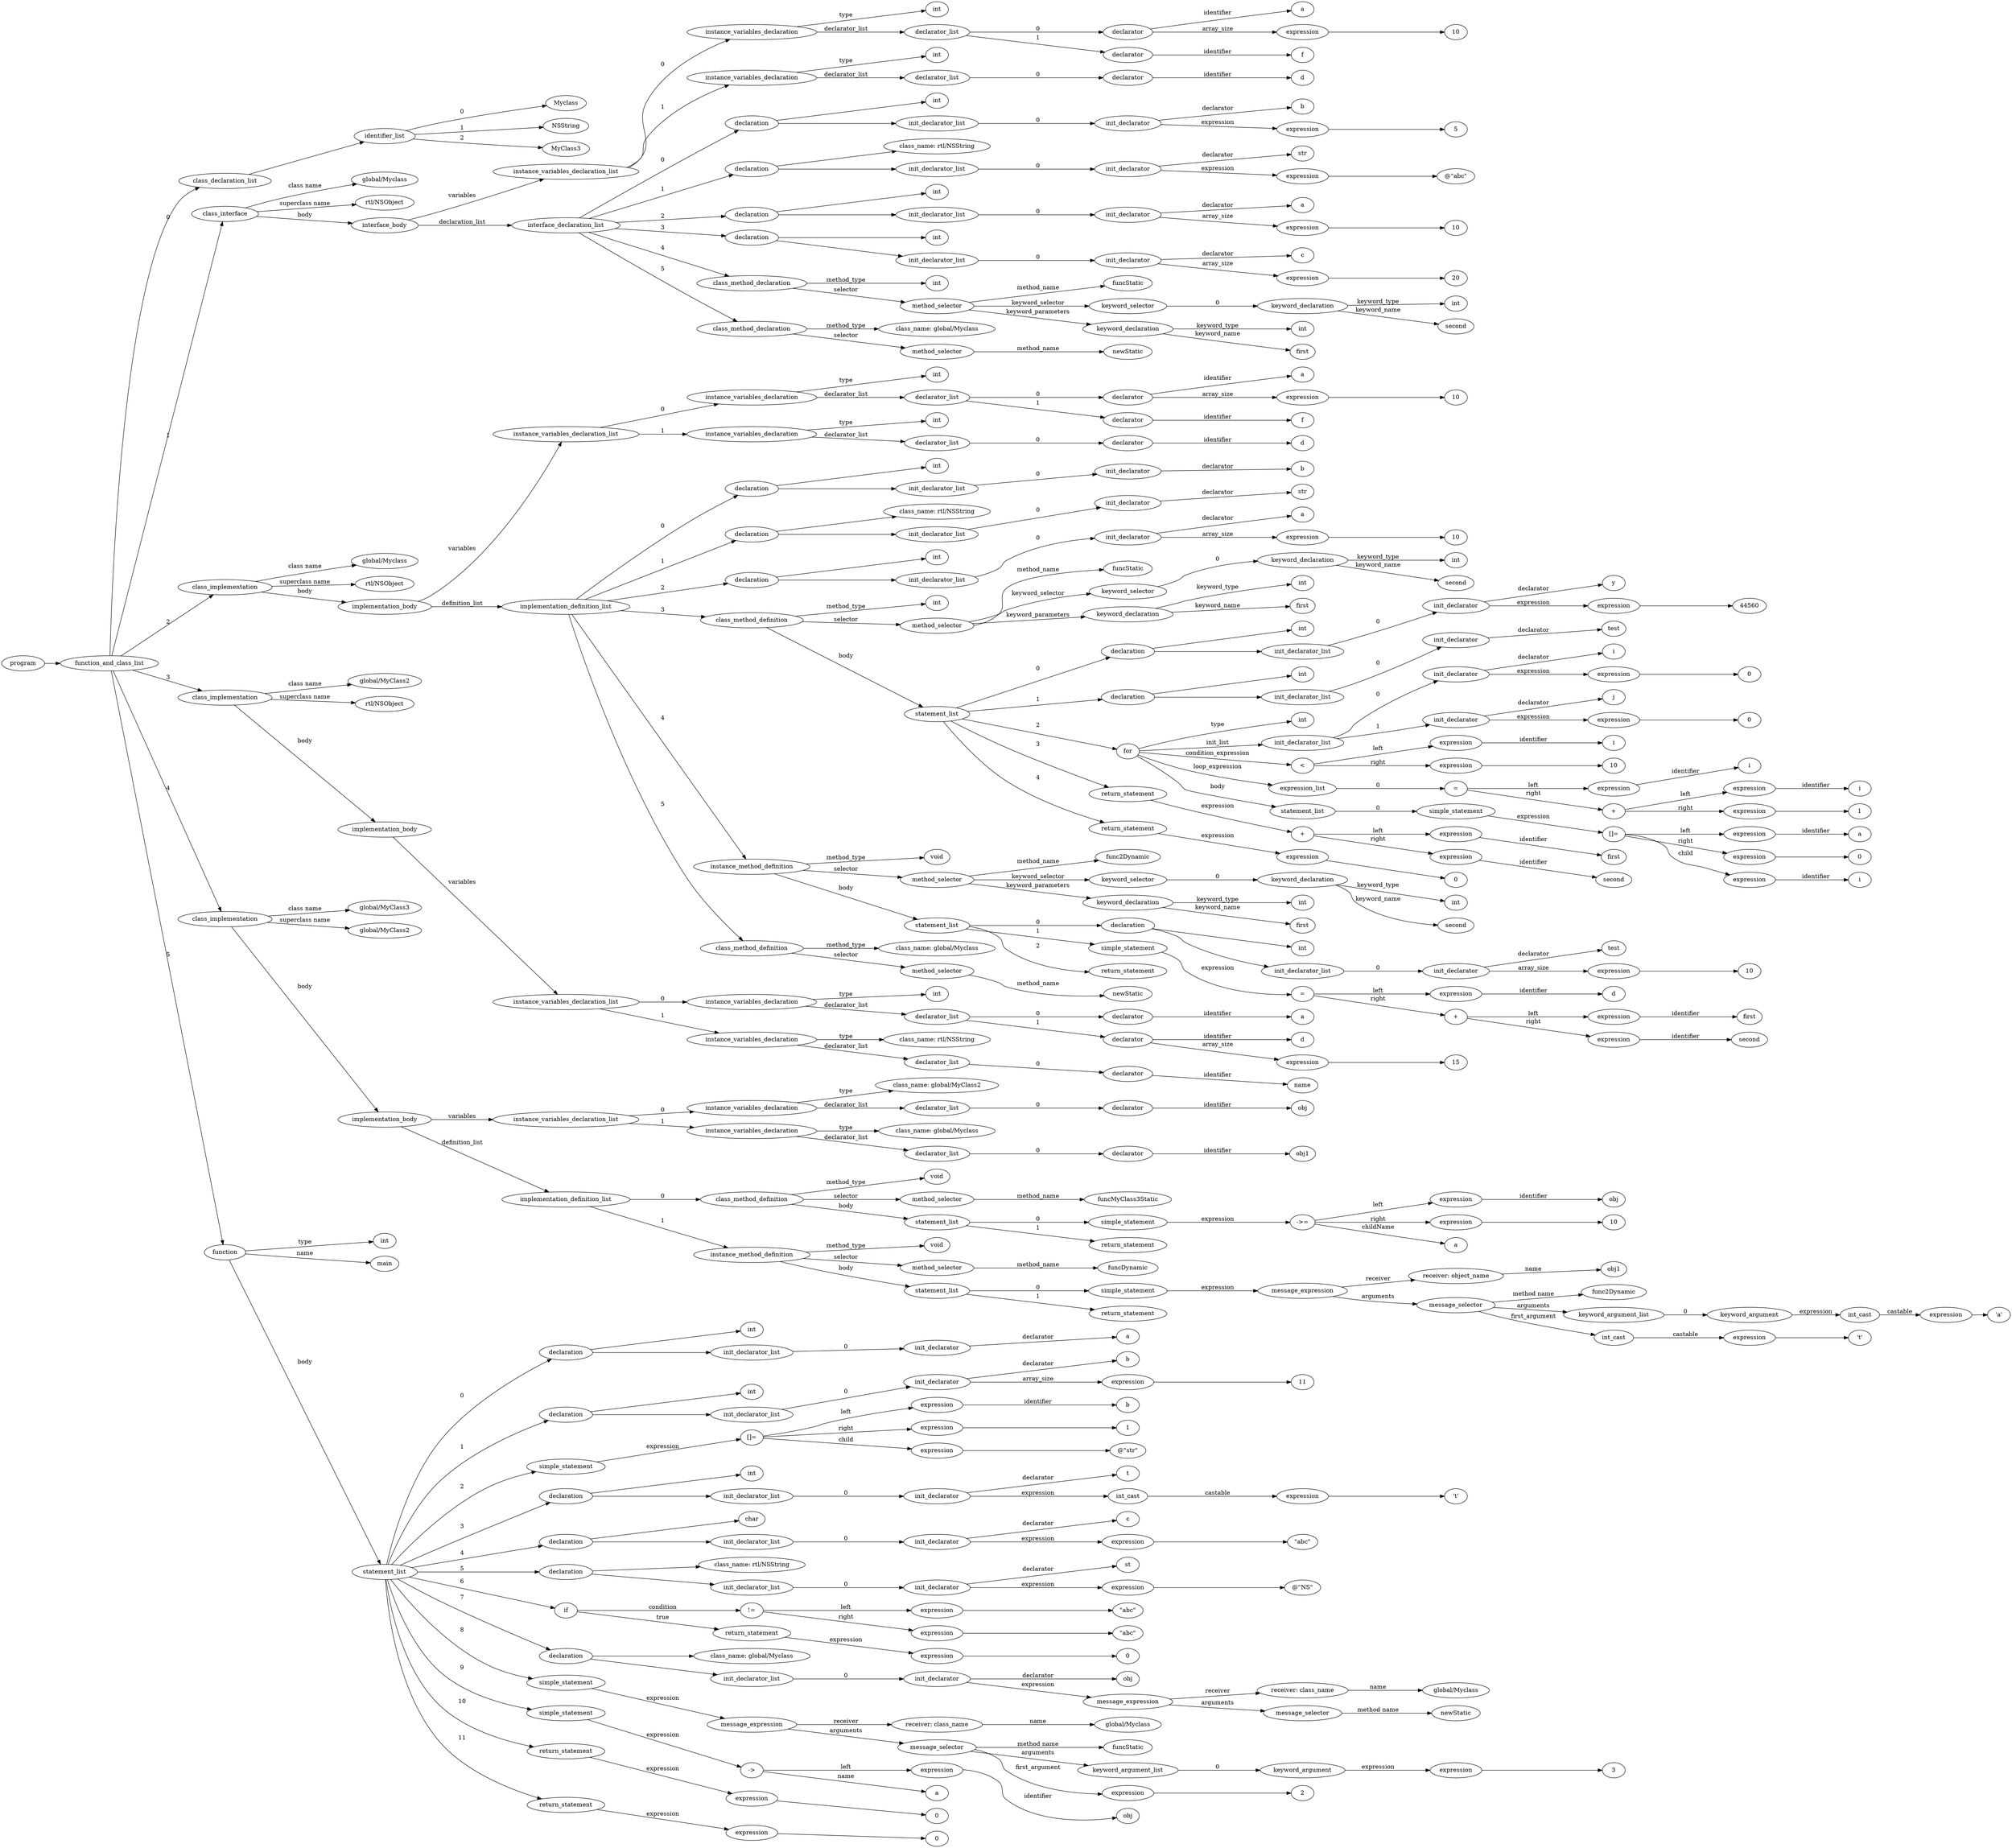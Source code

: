 digraph ObjectiveC { rankdir="LR";
278[label="program"];
278->2;
2[label="function_and_class_list"];
2->1[label="0"];
1[label="class_declaration_list"];
1->0;
0[label="identifier_list"];
0.0 [label="Myclass"];
0->0.0 [label="0"];
0.1 [label="NSString"];
0->0.1 [label="1"];
0.2 [label="MyClass3"];
0->0.2 [label="2"];
2->52[label="1"];
52[label="class_interface"];
52.1 [label="global/Myclass"];
52->52.1 [label="class name"];
52.2 [label="rtl/NSObject"];
52->52.2 [label="superclass name"];
52->51[label="body"];
51[label="interface_body"];
51->10[label="variables"];
10[label="instance_variables_declaration_list"];
10->9[label="0"];
9[label="instance_variables_declaration"];
9->3[label="type"];
3[label="int"];
9->7[label="declarator_list"];
7[label="declarator_list"];
7->6[label="0"];
6[label="declarator"];
6.1 [label="a"];
6->6.1[label="identifier"];
6->5[label="array_size"];
5[label="expression"];
5->4;
4[label="10"];
7->8[label="1"];
8[label="declarator"];
8.1 [label="f"];
8->8.1[label="identifier"];
10->14[label="1"];
14[label="instance_variables_declaration"];
14->11[label="type"];
11[label="int"];
14->13[label="declarator_list"];
13[label="declarator_list"];
13->12[label="0"];
12[label="declarator"];
12.1 [label="d"];
12->12.1[label="identifier"];
51->21[label="declaration_list"];
21[label="interface_declaration_list"];
21->20[label="0"];
20[label="declaration"];
20->15;
15[label="int"];
20->19;
19[label="init_declarator_list"];
19->18[label="0"];
18[label="init_declarator"];
18.1 [label="b"];
18->18.1[label="declarator"];
18->17[label="expression"];
17[label="expression"];
17->16;
16[label="5"];
21->27[label="1"];
27[label="declaration"];
27->26;
26[label="class_name: rtl/NSString"];
27->25;
25[label="init_declarator_list"];
25->24[label="0"];
24[label="init_declarator"];
24.1 [label="str"];
24->24.1[label="declarator"];
24->23[label="expression"];
23[label="expression"];
23->22;
22[label=<@"abc">];
21->33[label="2"];
33[label="declaration"];
33->28;
28[label="int"];
33->32;
32[label="init_declarator_list"];
32->31[label="0"];
31[label="init_declarator"];
31.1 [label="a"];
31->31.1[label="declarator"];
31->30[label="array_size"];
30[label="expression"];
30->29;
29[label="10"];
21->39[label="3"];
39[label="declaration"];
39->34;
34[label="int"];
39->38;
38[label="init_declarator_list"];
38->37[label="0"];
37[label="init_declarator"];
37.1 [label="c"];
37->37.1[label="declarator"];
37->36[label="array_size"];
36[label="expression"];
36->35;
35[label="20"];
21->47[label="4"];
47[label="class_method_declaration"];
47->40[label="method_type"];
40[label="int"];
47->46[label="selector"];
46[label="method_selector"];
46->46.1 [label="method_name"];
46.1 [label="funcStatic"];
46->45[label="keyword_selector"];
45[label="keyword_selector"];
45->44[label="0"];
44[label="keyword_declaration"];
44->43[label="keyword_type"];
43[label="int"];
44->44.2 [label="keyword_name"];
44.2 [label="second"];
46->42[label="keyword_parameters"];
42[label="keyword_declaration"];
42->41[label="keyword_type"];
41[label="int"];
42->42.2 [label="keyword_name"];
42.2 [label="first"];
21->50[label="5"];
50[label="class_method_declaration"];
50->48[label="method_type"];
48[label="class_name: global/Myclass"];
50->49[label="selector"];
49[label="method_selector"];
49->49.1 [label="method_name"];
49.1 [label="newStatic"];
2->156[label="2"];
156[label="class_implementation"];
156.1 [label="global/Myclass"];
156->156.1 [label="class name"];
156.2 [label="rtl/NSObject"];
156->156.2 [label="superclass name"];
156->155[label="body"];
155[label="implementation_body"];
155->60[label="variables"];
60[label="instance_variables_declaration_list"];
60->59[label="0"];
59[label="instance_variables_declaration"];
59->53[label="type"];
53[label="int"];
59->57[label="declarator_list"];
57[label="declarator_list"];
57->56[label="0"];
56[label="declarator"];
56.1 [label="a"];
56->56.1[label="identifier"];
56->55[label="array_size"];
55[label="expression"];
55->54;
54[label="10"];
57->58[label="1"];
58[label="declarator"];
58.1 [label="f"];
58->58.1[label="identifier"];
60->64[label="1"];
64[label="instance_variables_declaration"];
64->61[label="type"];
61[label="int"];
64->63[label="declarator_list"];
63[label="declarator_list"];
63->62[label="0"];
62[label="declarator"];
62.1 [label="d"];
62->62.1[label="identifier"];
155->69[label="definition_list"];
69[label="implementation_definition_list"];
69->68[label="0"];
68[label="declaration"];
68->65;
65[label="int"];
68->67;
67[label="init_declarator_list"];
67->66[label="0"];
66[label="init_declarator"];
66.1 [label="b"];
66->66.1[label="declarator"];
69->73[label="1"];
73[label="declaration"];
73->72;
72[label="class_name: rtl/NSString"];
73->71;
71[label="init_declarator_list"];
71->70[label="0"];
70[label="init_declarator"];
70.1 [label="str"];
70->70.1[label="declarator"];
69->79[label="2"];
79[label="declaration"];
79->74;
74[label="int"];
79->78;
78[label="init_declarator_list"];
78->77[label="0"];
77[label="init_declarator"];
77.1 [label="a"];
77->77.1[label="declarator"];
77->76[label="array_size"];
76[label="expression"];
76->75;
75[label="10"];
69->130[label="3"];
130[label="class_method_definition"];
130->80[label="method_type"];
80[label="int"];
130->86[label="selector"];
86[label="method_selector"];
86->86.1 [label="method_name"];
86.1 [label="funcStatic"];
86->85[label="keyword_selector"];
85[label="keyword_selector"];
85->84[label="0"];
84[label="keyword_declaration"];
84->83[label="keyword_type"];
83[label="int"];
84->84.2 [label="keyword_name"];
84.2 [label="second"];
86->82[label="keyword_parameters"];
82[label="keyword_declaration"];
82->81[label="keyword_type"];
81[label="int"];
82->82.2 [label="keyword_name"];
82.2 [label="first"];
130->93[label="body"];
93[label="statement_list"];
93->92[label="0"];
92[label="declaration"];
92->87;
87[label="int"];
92->91;
91[label="init_declarator_list"];
91->90[label="0"];
90[label="init_declarator"];
90.1 [label="y"];
90->90.1[label="declarator"];
90->89[label="expression"];
89[label="expression"];
89->88;
88[label="44560"];
93->97[label="1"];
97[label="declaration"];
97->94;
94[label="int"];
97->96;
96[label="init_declarator_list"];
96->95[label="0"];
95[label="init_declarator"];
95.1 [label="test"];
95->95.1[label="declarator"];
93->125[label="2"];
125[label="for"];
125->98[label="type"];
98[label="int"];
125->102[label="init_list"];
102[label="init_declarator_list"];
102->101[label="0"];
101[label="init_declarator"];
101.1 [label="i"];
101->101.1[label="declarator"];
101->100[label="expression"];
100[label="expression"];
100->99;
99[label="0"];
102->105[label="1"];
105[label="init_declarator"];
105.1 [label="j"];
105->105.1[label="declarator"];
105->104[label="expression"];
104[label="expression"];
104->103;
103[label="0"];
125->109[label="condition_expression"];
109[label="expression"];
109[label="<"];
109->106[label="left"];
106[label="expression"];
106->106.1 [label="identifier"];106.1[label="i"];
109->108[label="right"];
108[label="expression"];
108->107;
107[label="10"];
125->116[label="loop_expression"];
116[label="expression_list"];
116->115[label="0"];
115[label="expression"];
115[label="="];
115->110[label="left"];
110[label="expression"];
110->110.1 [label="identifier"];110.1[label="i"];
115->114[label="right"];
114[label="expression"];
114[label="+"];
114->111[label="left"];
111[label="expression"];
111->111.1 [label="identifier"];111.1[label="i"];
114->113[label="right"];
113[label="expression"];
113->112;
112[label="1"];
125->124[label="body"];
124[label="statement_list"];
124->123[label="0"];
123[label="simple_statement"];
123->122[label="expression"];
122[label="expression"];
122[label="[]="];
122->117[label="left"];
117[label="expression"];
117->117.1 [label="identifier"];117.1[label="a"];
122->121[label="right"];
121[label="expression"];
121->120;
120[label="0"];
122->118[label="child"];
118[label="expression"];
118->118.1 [label="identifier"];118.1[label="i"];
93->129[label="3"];
129[label="return_statement"];
129->128[label="expression"];
128[label="expression"];
128[label="+"];
128->126[label="left"];
126[label="expression"];
126->126.1 [label="identifier"];126.1[label="first"];
128->127[label="right"];
127[label="expression"];
127->127.1 [label="identifier"];127.1[label="second"];
93->296[label="4"];
296[label="return_statement"];
296->295[label="expression"];
295[label="expression"];
295->294;
294[label="0"];
69->151[label="4"];
151[label="instance_method_definition"];
151->150[label="method_type"];
150[label="void"];
151->136[label="selector"];
136[label="method_selector"];
136->136.1 [label="method_name"];
136.1 [label="func2Dynamic"];
136->135[label="keyword_selector"];
135[label="keyword_selector"];
135->134[label="0"];
134[label="keyword_declaration"];
134->133[label="keyword_type"];
133[label="int"];
134->134.2 [label="keyword_name"];
134.2 [label="second"];
136->132[label="keyword_parameters"];
132[label="keyword_declaration"];
132->131[label="keyword_type"];
131[label="int"];
132->132.2 [label="keyword_name"];
132.2 [label="first"];
151->143[label="body"];
143[label="statement_list"];
143->142[label="0"];
142[label="declaration"];
142->137;
137[label="int"];
142->141;
141[label="init_declarator_list"];
141->140[label="0"];
140[label="init_declarator"];
140.1 [label="test"];
140->140.1[label="declarator"];
140->139[label="array_size"];
139[label="expression"];
139->138;
138[label="10"];
143->149[label="1"];
149[label="simple_statement"];
149->148[label="expression"];
148[label="expression"];
148[label="="];
148->144[label="left"];
144[label="expression"];
144->144.1 [label="identifier"];144.1[label="d"];
148->147[label="right"];
147[label="expression"];
147[label="+"];
147->145[label="left"];
145[label="expression"];
145->145.1 [label="identifier"];145.1[label="first"];
147->146[label="right"];
146[label="expression"];
146->146.1 [label="identifier"];146.1[label="second"];
143->293[label="2"];
293[label="return_statement"];
69->154[label="5"];
154[label="class_method_definition"];
154->152[label="method_type"];
152[label="class_name: global/Myclass"];
154->153[label="selector"];
153[label="method_selector"];
153->153.1 [label="method_name"];
153.1 [label="newStatic"];
2->170[label="3"];
170[label="class_implementation"];
170.1 [label="global/MyClass2"];
170->170.1 [label="class name"];
170.2 [label="rtl/NSObject"];
170->170.2 [label="superclass name"];
170->169[label="body"];
169[label="implementation_body"];
169->164[label="variables"];
164[label="instance_variables_declaration_list"];
164->163[label="0"];
163[label="instance_variables_declaration"];
163->157[label="type"];
157[label="int"];
163->159[label="declarator_list"];
159[label="declarator_list"];
159->158[label="0"];
158[label="declarator"];
158.1 [label="a"];
158->158.1[label="identifier"];
159->162[label="1"];
162[label="declarator"];
162.1 [label="d"];
162->162.1[label="identifier"];
162->161[label="array_size"];
161[label="expression"];
161->160;
160[label="15"];
164->168[label="1"];
168[label="instance_variables_declaration"];
168->167[label="type"];
167[label="class_name: rtl/NSString"];
168->166[label="declarator_list"];
166[label="declarator_list"];
166->165[label="0"];
165[label="declarator"];
165.1 [label="name"];
165->165.1[label="identifier"];
2->206[label="4"];
206[label="class_implementation"];
206.1 [label="global/MyClass3"];
206->206.1 [label="class name"];
206.2 [label="global/MyClass2"];
206->206.2 [label="superclass name"];
206->205[label="body"];
205[label="implementation_body"];
205->175[label="variables"];
175[label="instance_variables_declaration_list"];
175->174[label="0"];
174[label="instance_variables_declaration"];
174->173[label="type"];
173[label="class_name: global/MyClass2"];
174->172[label="declarator_list"];
172[label="declarator_list"];
172->171[label="0"];
171[label="declarator"];
171.1 [label="obj"];
171->171.1[label="identifier"];
175->179[label="1"];
179[label="instance_variables_declaration"];
179->178[label="type"];
178[label="class_name: global/Myclass"];
179->177[label="declarator_list"];
177[label="declarator_list"];
177->176[label="0"];
176[label="declarator"];
176.1 [label="obj1"];
176->176.1[label="identifier"];
205->190[label="definition_list"];
190[label="implementation_definition_list"];
190->189[label="0"];
189[label="class_method_definition"];
189->188[label="method_type"];
188[label="void"];
189->180[label="selector"];
180[label="method_selector"];
180->180.1 [label="method_name"];
180.1 [label="funcMyClass3Static"];
189->187[label="body"];
187[label="statement_list"];
187->186[label="0"];
186[label="simple_statement"];
186->185[label="expression"];
185[label="expression"];
185[label="->="];
185->181[label="left"];
181[label="expression"];
181->181.1 [label="identifier"];181.1[label="obj"];
185->184[label="right"];
184[label="expression"];
184->183;
183[label="10"];
185.1 [label="a"];
185->185.1 [label="childName"];
187->292[label="1"];
292[label="return_statement"];
190->204[label="1"];
204[label="instance_method_definition"];
204->203[label="method_type"];
203[label="void"];
204->191[label="selector"];
191[label="method_selector"];
191->191.1 [label="method_name"];
191.1 [label="funcDynamic"];
204->202[label="body"];
202[label="statement_list"];
202->201[label="0"];
201[label="simple_statement"];
201->200[label="expression"];
200[label="expression"];
200[label="message_expression"];
200->192[label="receiver"];
192[label="receiver: object_name"];
192.1 [label="obj1"];
192->192.1 [label="name"];
200->199[label="arguments"];
199[label="message_selector"];
199.1 [label="func2Dynamic"];
199->199.1 [label="method name"]; 
199->198[label="arguments"];
198[label="keyword_argument_list"];
198->197[label="0"];
197[label="keyword_argument"];
197->290[label="expression"];
290[label="expression"];
290[label="int_cast"];
290->196[label="castable"];
196[label="expression"];
196->195;
195[label=<'a'>];
199->289[label="first_argument"];
289[label="expression"];
289[label="int_cast"];
289->194[label="castable"];
194[label="expression"];
194->193;
193[label=<'t'>];
202->291[label="1"];
291[label="return_statement"];
2->277[label="5"];
277[label="function"];
277->207[label="type"];
207[label="int"];
277->277.1 [label="name"];
277.1 [label="main"];
277->212[label="body"];
212[label="statement_list"];
212->211[label="0"];
211[label="declaration"];
211->208;
208[label="int"];
211->210;
210[label="init_declarator_list"];
210->209[label="0"];
209[label="init_declarator"];
209.1 [label="a"];
209->209.1[label="declarator"];
212->218[label="1"];
218[label="declaration"];
218->213;
213[label="int"];
218->217;
217[label="init_declarator_list"];
217->216[label="0"];
216[label="init_declarator"];
216.1 [label="b"];
216->216.1[label="declarator"];
216->215[label="array_size"];
215[label="expression"];
215->214;
214[label="11"];
212->226[label="2"];
226[label="simple_statement"];
226->225[label="expression"];
225[label="expression"];
225[label="[]="];
225->219[label="left"];
219[label="expression"];
219->219.1 [label="identifier"];219.1[label="b"];
225->224[label="right"];
224[label="expression"];
224->223;
223[label="1"];
225->221[label="child"];
221[label="expression"];
221->220;
220[label=<@"str">];
212->232[label="3"];
232[label="declaration"];
232->227;
227[label="int"];
232->231;
231[label="init_declarator_list"];
231->230[label="0"];
230[label="init_declarator"];
230.1 [label="t"];
230->230.1[label="declarator"];
230->297[label="expression"];
297[label="expression"];
297[label="int_cast"];
297->229[label="castable"];
229[label="expression"];
229->228;
228[label=<'t'>];
212->238[label="4"];
238[label="declaration"];
238->233;
233[label="char"];
238->237;
237[label="init_declarator_list"];
237->236[label="0"];
236[label="init_declarator"];
236.1 [label="c"];
236->236.1[label="declarator"];
236->235[label="expression"];
235[label="expression"];
235->234;
234[label=<"abc">];
212->244[label="5"];
244[label="declaration"];
244->243;
243[label="class_name: rtl/NSString"];
244->242;
242[label="init_declarator_list"];
242->241[label="0"];
241[label="init_declarator"];
241.1 [label="st"];
241->241.1[label="declarator"];
241->240[label="expression"];
240[label="expression"];
240->239;
239[label=<@"NS">];
212->253[label="6"];
253[label="if"];
253->249[label="condition"];
249[label="expression"];
249[label="!="];
249->246[label="left"];
246[label="expression"];
246->245;
245[label=<"abc">];
249->248[label="right"];
248[label="expression"];
248->247;
247[label=<"abc">];
253->252[label="true"];
252[label="return_statement"];
252->251[label="expression"];
251[label="expression"];
251->250;
250[label="0"];
212->260[label="7"];
260[label="declaration"];
260->259;
259[label="class_name: global/Myclass"];
260->258;
258[label="init_declarator_list"];
258->257[label="0"];
257[label="init_declarator"];
257.1 [label="obj"];
257->257.1[label="declarator"];
257->256[label="expression"];
256[label="expression"];
256[label="message_expression"];
256->254[label="receiver"];
254[label="receiver: class_name"];
254.1 [label="global/Myclass"];
254->254.1 [label="name"];
256->255[label="arguments"];
255[label="message_selector"];
255.1 [label="newStatic"];
255->255.1 [label="method name"]; 
212->270[label="8"];
270[label="simple_statement"];
270->269[label="expression"];
269[label="expression"];
269[label="message_expression"];
269->261[label="receiver"];
261[label="receiver: class_name"];
261.1 [label="global/Myclass"];
261->261.1 [label="name"];
269->268[label="arguments"];
268[label="message_selector"];
268.1 [label="funcStatic"];
268->268.1 [label="method name"]; 
268->267[label="arguments"];
267[label="keyword_argument_list"];
267->266[label="0"];
266[label="keyword_argument"];
266->265[label="expression"];
265[label="expression"];
265->264;
264[label="3"];
268->263[label="first_argument"];
263[label="expression"];
263->262;
262[label="2"];
212->273[label="9"];
273[label="simple_statement"];
273->272[label="expression"];
272[label="expression"];
272[label="->"];
272->271[label="left"];
271[label="expression"];
271->271.1 [label="identifier"];271.1[label="obj"];
272.1 [label="a"];
272->272.1 [label="name"];
212->276[label="10"];
276[label="return_statement"];
276->275[label="expression"];
275[label="expression"];
275->274;
274[label="0"];
212->306[label="11"];
306[label="return_statement"];
306->305[label="expression"];
305[label="expression"];
305->304;
304[label="0"];
}
